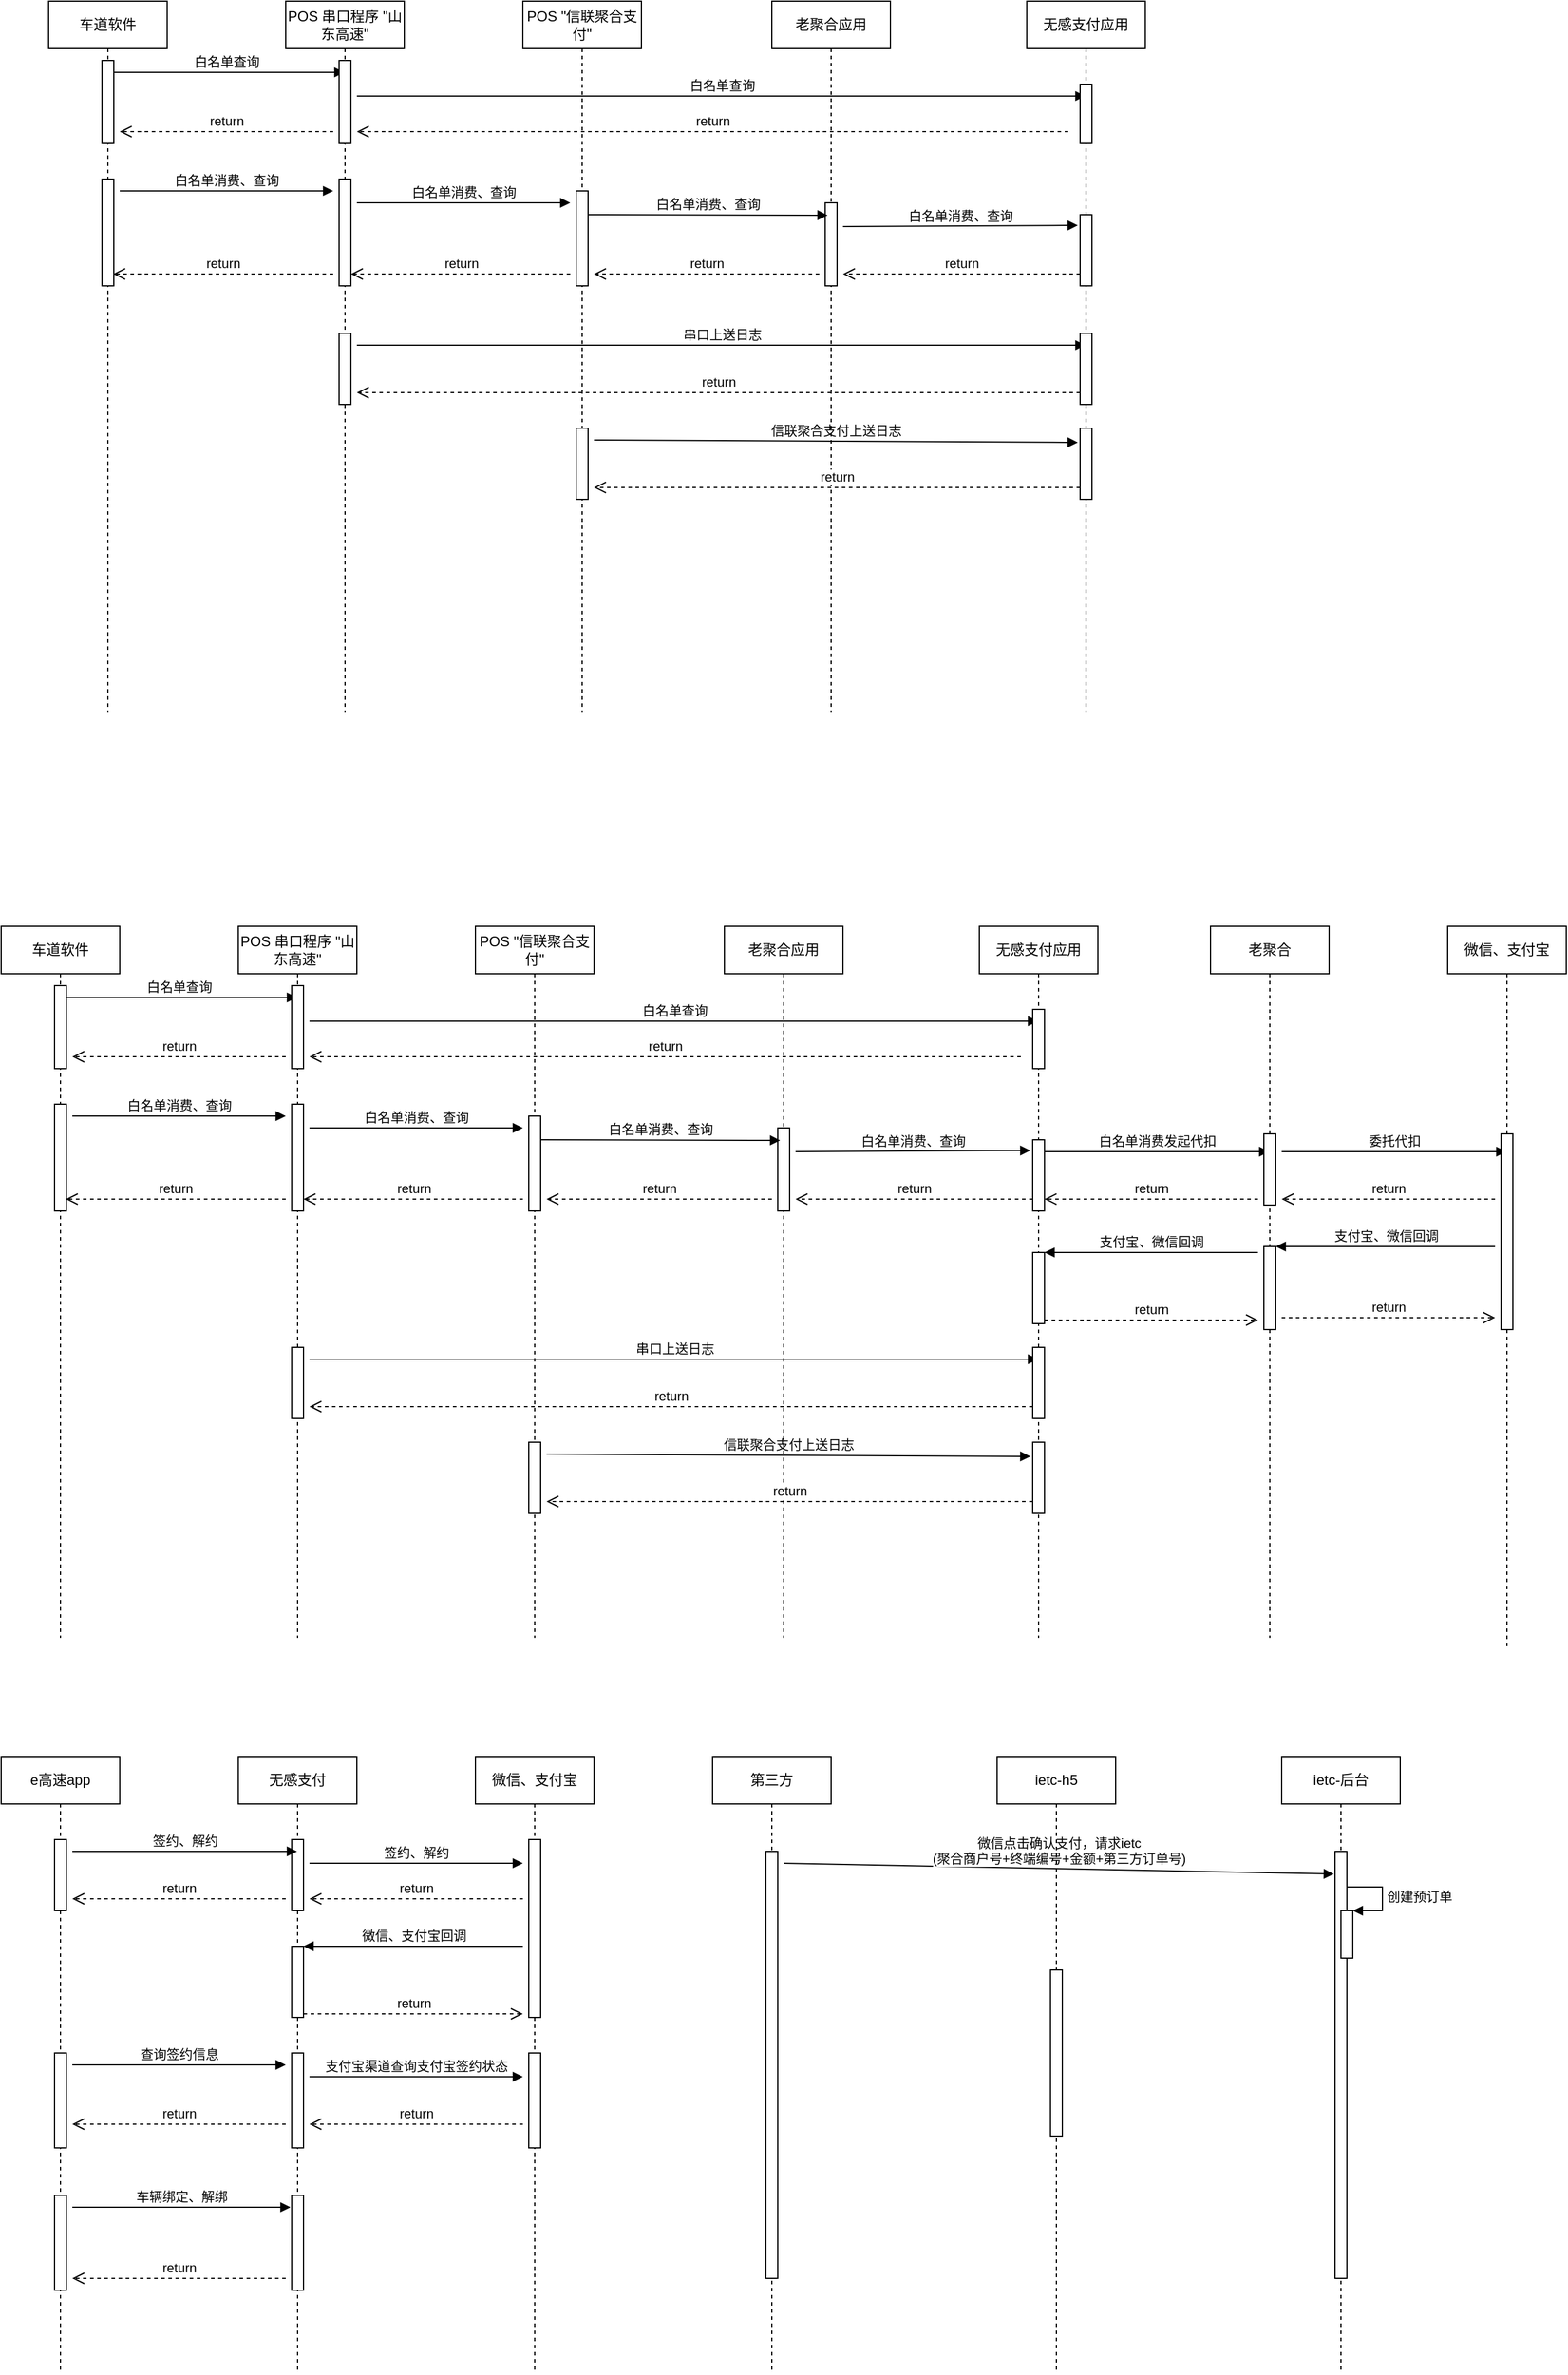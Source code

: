 <mxfile version="17.4.2" type="github">
  <diagram name="Page-1" id="13e1069c-82ec-6db2-03f1-153e76fe0fe0">
    <mxGraphModel dx="1422" dy="-56" grid="1" gridSize="10" guides="1" tooltips="1" connect="1" arrows="1" fold="1" page="1" pageScale="1" pageWidth="1100" pageHeight="850" background="none" math="0" shadow="0">
      <root>
        <mxCell id="0" />
        <mxCell id="1" parent="0" />
        <mxCell id="D-5Mkm0WoFAVphHgILJh-1" value="车道软件" style="shape=umlLifeline;perimeter=lifelinePerimeter;whiteSpace=wrap;html=1;container=1;collapsible=0;recursiveResize=0;outlineConnect=0;" parent="1" vertex="1">
          <mxGeometry x="80" y="920" width="100" height="600" as="geometry" />
        </mxCell>
        <mxCell id="D-5Mkm0WoFAVphHgILJh-15" value="白名单查询" style="html=1;verticalAlign=bottom;endArrow=block;rounded=0;" parent="D-5Mkm0WoFAVphHgILJh-1" target="D-5Mkm0WoFAVphHgILJh-2" edge="1">
          <mxGeometry width="80" relative="1" as="geometry">
            <mxPoint x="50" y="60" as="sourcePoint" />
            <mxPoint x="130" y="60" as="targetPoint" />
          </mxGeometry>
        </mxCell>
        <mxCell id="D-5Mkm0WoFAVphHgILJh-21" value="" style="html=1;points=[];perimeter=orthogonalPerimeter;" parent="D-5Mkm0WoFAVphHgILJh-1" vertex="1">
          <mxGeometry x="45" y="50" width="10" height="70" as="geometry" />
        </mxCell>
        <mxCell id="D-5Mkm0WoFAVphHgILJh-22" value="" style="html=1;points=[];perimeter=orthogonalPerimeter;" parent="D-5Mkm0WoFAVphHgILJh-1" vertex="1">
          <mxGeometry x="45" y="150" width="10" height="90" as="geometry" />
        </mxCell>
        <mxCell id="D-5Mkm0WoFAVphHgILJh-23" value="白名单消费、查询" style="html=1;verticalAlign=bottom;endArrow=block;rounded=0;" parent="D-5Mkm0WoFAVphHgILJh-1" edge="1">
          <mxGeometry width="80" relative="1" as="geometry">
            <mxPoint x="60" y="160" as="sourcePoint" />
            <mxPoint x="240" y="160" as="targetPoint" />
          </mxGeometry>
        </mxCell>
        <mxCell id="D-5Mkm0WoFAVphHgILJh-2" value="POS 串口程序 &quot;山东高速&quot;" style="shape=umlLifeline;perimeter=lifelinePerimeter;whiteSpace=wrap;html=1;container=1;collapsible=0;recursiveResize=0;outlineConnect=0;" parent="1" vertex="1">
          <mxGeometry x="280" y="920" width="100" height="600" as="geometry" />
        </mxCell>
        <mxCell id="D-5Mkm0WoFAVphHgILJh-13" value="" style="html=1;points=[];perimeter=orthogonalPerimeter;" parent="D-5Mkm0WoFAVphHgILJh-2" vertex="1">
          <mxGeometry x="45" y="150" width="10" height="90" as="geometry" />
        </mxCell>
        <mxCell id="D-5Mkm0WoFAVphHgILJh-14" value="" style="html=1;points=[];perimeter=orthogonalPerimeter;" parent="D-5Mkm0WoFAVphHgILJh-2" vertex="1">
          <mxGeometry x="45" y="280" width="10" height="60" as="geometry" />
        </mxCell>
        <mxCell id="D-5Mkm0WoFAVphHgILJh-17" value="白名单查询" style="html=1;verticalAlign=bottom;endArrow=block;rounded=0;" parent="D-5Mkm0WoFAVphHgILJh-2" target="D-5Mkm0WoFAVphHgILJh-5" edge="1">
          <mxGeometry width="80" relative="1" as="geometry">
            <mxPoint x="60" y="80" as="sourcePoint" />
            <mxPoint x="140" y="80" as="targetPoint" />
          </mxGeometry>
        </mxCell>
        <mxCell id="D-5Mkm0WoFAVphHgILJh-24" value="白名单消费、查询" style="html=1;verticalAlign=bottom;endArrow=block;rounded=0;" parent="D-5Mkm0WoFAVphHgILJh-2" edge="1">
          <mxGeometry width="80" relative="1" as="geometry">
            <mxPoint x="60" y="170" as="sourcePoint" />
            <mxPoint x="240" y="170" as="targetPoint" />
          </mxGeometry>
        </mxCell>
        <mxCell id="D-5Mkm0WoFAVphHgILJh-36" value="串口上送日志" style="html=1;verticalAlign=bottom;endArrow=block;rounded=0;" parent="D-5Mkm0WoFAVphHgILJh-2" target="D-5Mkm0WoFAVphHgILJh-5" edge="1">
          <mxGeometry width="80" relative="1" as="geometry">
            <mxPoint x="60" y="290" as="sourcePoint" />
            <mxPoint x="140" y="290" as="targetPoint" />
          </mxGeometry>
        </mxCell>
        <mxCell id="D-5Mkm0WoFAVphHgILJh-3" value="POS &quot;信联聚合支付&quot;" style="shape=umlLifeline;perimeter=lifelinePerimeter;whiteSpace=wrap;html=1;container=1;collapsible=0;recursiveResize=0;outlineConnect=0;" parent="1" vertex="1">
          <mxGeometry x="480" y="920" width="100" height="600" as="geometry" />
        </mxCell>
        <mxCell id="D-5Mkm0WoFAVphHgILJh-25" value="" style="html=1;points=[];perimeter=orthogonalPerimeter;" parent="D-5Mkm0WoFAVphHgILJh-3" vertex="1">
          <mxGeometry x="45" y="160" width="10" height="80" as="geometry" />
        </mxCell>
        <mxCell id="D-5Mkm0WoFAVphHgILJh-35" value="" style="html=1;points=[];perimeter=orthogonalPerimeter;" parent="D-5Mkm0WoFAVphHgILJh-3" vertex="1">
          <mxGeometry x="45" y="360" width="10" height="60" as="geometry" />
        </mxCell>
        <mxCell id="D-5Mkm0WoFAVphHgILJh-41" value="信联聚合支付上送日志" style="html=1;verticalAlign=bottom;endArrow=block;rounded=0;entryX=-0.2;entryY=0.2;entryDx=0;entryDy=0;entryPerimeter=0;" parent="D-5Mkm0WoFAVphHgILJh-3" target="D-5Mkm0WoFAVphHgILJh-40" edge="1">
          <mxGeometry width="80" relative="1" as="geometry">
            <mxPoint x="60" y="370" as="sourcePoint" />
            <mxPoint x="140" y="370" as="targetPoint" />
          </mxGeometry>
        </mxCell>
        <mxCell id="D-5Mkm0WoFAVphHgILJh-4" value="老聚合应用" style="shape=umlLifeline;perimeter=lifelinePerimeter;whiteSpace=wrap;html=1;container=1;collapsible=0;recursiveResize=0;outlineConnect=0;" parent="1" vertex="1">
          <mxGeometry x="690" y="920" width="100" height="600" as="geometry" />
        </mxCell>
        <mxCell id="D-5Mkm0WoFAVphHgILJh-27" value="" style="html=1;points=[];perimeter=orthogonalPerimeter;" parent="D-5Mkm0WoFAVphHgILJh-4" vertex="1">
          <mxGeometry x="45" y="170" width="10" height="70" as="geometry" />
        </mxCell>
        <mxCell id="D-5Mkm0WoFAVphHgILJh-29" value="白名单消费、查询" style="html=1;verticalAlign=bottom;endArrow=block;rounded=0;entryX=-0.2;entryY=0.15;entryDx=0;entryDy=0;entryPerimeter=0;" parent="D-5Mkm0WoFAVphHgILJh-4" target="D-5Mkm0WoFAVphHgILJh-28" edge="1">
          <mxGeometry width="80" relative="1" as="geometry">
            <mxPoint x="60" y="190" as="sourcePoint" />
            <mxPoint x="140" y="190" as="targetPoint" />
          </mxGeometry>
        </mxCell>
        <mxCell id="D-5Mkm0WoFAVphHgILJh-5" value="无感支付应用" style="shape=umlLifeline;perimeter=lifelinePerimeter;whiteSpace=wrap;html=1;container=1;collapsible=0;recursiveResize=0;outlineConnect=0;" parent="1" vertex="1">
          <mxGeometry x="905" y="920" width="100" height="600" as="geometry" />
        </mxCell>
        <mxCell id="D-5Mkm0WoFAVphHgILJh-19" value="" style="html=1;points=[];perimeter=orthogonalPerimeter;" parent="D-5Mkm0WoFAVphHgILJh-5" vertex="1">
          <mxGeometry x="45" y="70" width="10" height="50" as="geometry" />
        </mxCell>
        <mxCell id="D-5Mkm0WoFAVphHgILJh-28" value="" style="html=1;points=[];perimeter=orthogonalPerimeter;" parent="D-5Mkm0WoFAVphHgILJh-5" vertex="1">
          <mxGeometry x="45" y="180" width="10" height="60" as="geometry" />
        </mxCell>
        <mxCell id="D-5Mkm0WoFAVphHgILJh-38" value="" style="html=1;points=[];perimeter=orthogonalPerimeter;" parent="D-5Mkm0WoFAVphHgILJh-5" vertex="1">
          <mxGeometry x="45" y="280" width="10" height="60" as="geometry" />
        </mxCell>
        <mxCell id="D-5Mkm0WoFAVphHgILJh-37" value="return" style="html=1;verticalAlign=bottom;endArrow=open;dashed=1;endSize=8;rounded=0;" parent="D-5Mkm0WoFAVphHgILJh-5" edge="1">
          <mxGeometry relative="1" as="geometry">
            <mxPoint x="45" y="330" as="sourcePoint" />
            <mxPoint x="-565" y="330" as="targetPoint" />
          </mxGeometry>
        </mxCell>
        <mxCell id="D-5Mkm0WoFAVphHgILJh-40" value="" style="html=1;points=[];perimeter=orthogonalPerimeter;" parent="D-5Mkm0WoFAVphHgILJh-5" vertex="1">
          <mxGeometry x="45" y="360" width="10" height="60" as="geometry" />
        </mxCell>
        <mxCell id="D-5Mkm0WoFAVphHgILJh-11" value="" style="html=1;points=[];perimeter=orthogonalPerimeter;" parent="1" vertex="1">
          <mxGeometry x="325" y="970" width="10" height="70" as="geometry" />
        </mxCell>
        <mxCell id="D-5Mkm0WoFAVphHgILJh-18" value="return" style="html=1;verticalAlign=bottom;endArrow=open;dashed=1;endSize=8;rounded=0;" parent="1" edge="1">
          <mxGeometry relative="1" as="geometry">
            <mxPoint x="940" y="1030" as="sourcePoint" />
            <mxPoint x="340" y="1030" as="targetPoint" />
          </mxGeometry>
        </mxCell>
        <mxCell id="D-5Mkm0WoFAVphHgILJh-20" value="return" style="html=1;verticalAlign=bottom;endArrow=open;dashed=1;endSize=8;rounded=0;" parent="1" edge="1">
          <mxGeometry relative="1" as="geometry">
            <mxPoint x="320" y="1030" as="sourcePoint" />
            <mxPoint x="140" y="1030" as="targetPoint" />
          </mxGeometry>
        </mxCell>
        <mxCell id="D-5Mkm0WoFAVphHgILJh-26" value="白名单消费、查询" style="html=1;verticalAlign=bottom;endArrow=block;rounded=0;entryX=0.2;entryY=0.15;entryDx=0;entryDy=0;entryPerimeter=0;" parent="1" target="D-5Mkm0WoFAVphHgILJh-27" edge="1">
          <mxGeometry width="80" relative="1" as="geometry">
            <mxPoint x="535.5" y="1100" as="sourcePoint" />
            <mxPoint x="730" y="1100" as="targetPoint" />
          </mxGeometry>
        </mxCell>
        <mxCell id="D-5Mkm0WoFAVphHgILJh-30" value="return" style="html=1;verticalAlign=bottom;endArrow=open;dashed=1;endSize=8;rounded=0;" parent="1" edge="1">
          <mxGeometry relative="1" as="geometry">
            <mxPoint x="950" y="1150" as="sourcePoint" />
            <mxPoint x="750" y="1150" as="targetPoint" />
          </mxGeometry>
        </mxCell>
        <mxCell id="D-5Mkm0WoFAVphHgILJh-31" value="return" style="html=1;verticalAlign=bottom;endArrow=open;dashed=1;endSize=8;rounded=0;" parent="1" edge="1">
          <mxGeometry relative="1" as="geometry">
            <mxPoint x="730" y="1150" as="sourcePoint" />
            <mxPoint x="540" y="1150" as="targetPoint" />
          </mxGeometry>
        </mxCell>
        <mxCell id="D-5Mkm0WoFAVphHgILJh-32" value="return" style="html=1;verticalAlign=bottom;endArrow=open;dashed=1;endSize=8;rounded=0;" parent="1" edge="1">
          <mxGeometry relative="1" as="geometry">
            <mxPoint x="520" y="1150" as="sourcePoint" />
            <mxPoint x="335" y="1150" as="targetPoint" />
          </mxGeometry>
        </mxCell>
        <mxCell id="D-5Mkm0WoFAVphHgILJh-33" value="return" style="html=1;verticalAlign=bottom;endArrow=open;dashed=1;endSize=8;rounded=0;" parent="1" edge="1">
          <mxGeometry relative="1" as="geometry">
            <mxPoint x="320" y="1150" as="sourcePoint" />
            <mxPoint x="134.5" y="1150" as="targetPoint" />
          </mxGeometry>
        </mxCell>
        <mxCell id="D-5Mkm0WoFAVphHgILJh-42" value="return" style="html=1;verticalAlign=bottom;endArrow=open;dashed=1;endSize=8;rounded=0;exitX=0;exitY=0.833;exitDx=0;exitDy=0;exitPerimeter=0;" parent="1" source="D-5Mkm0WoFAVphHgILJh-40" edge="1">
          <mxGeometry relative="1" as="geometry">
            <mxPoint x="940" y="1330" as="sourcePoint" />
            <mxPoint x="540" y="1330" as="targetPoint" />
          </mxGeometry>
        </mxCell>
        <mxCell id="xb5AY5iqo3YvJbGLRZmN-33" value="车道软件" style="shape=umlLifeline;perimeter=lifelinePerimeter;whiteSpace=wrap;html=1;container=1;collapsible=0;recursiveResize=0;outlineConnect=0;" vertex="1" parent="1">
          <mxGeometry x="40" y="1700" width="100" height="600" as="geometry" />
        </mxCell>
        <mxCell id="xb5AY5iqo3YvJbGLRZmN-34" value="白名单查询" style="html=1;verticalAlign=bottom;endArrow=block;rounded=0;" edge="1" parent="xb5AY5iqo3YvJbGLRZmN-33" target="xb5AY5iqo3YvJbGLRZmN-38">
          <mxGeometry width="80" relative="1" as="geometry">
            <mxPoint x="50" y="60" as="sourcePoint" />
            <mxPoint x="130" y="60" as="targetPoint" />
          </mxGeometry>
        </mxCell>
        <mxCell id="xb5AY5iqo3YvJbGLRZmN-35" value="" style="html=1;points=[];perimeter=orthogonalPerimeter;" vertex="1" parent="xb5AY5iqo3YvJbGLRZmN-33">
          <mxGeometry x="45" y="50" width="10" height="70" as="geometry" />
        </mxCell>
        <mxCell id="xb5AY5iqo3YvJbGLRZmN-36" value="" style="html=1;points=[];perimeter=orthogonalPerimeter;" vertex="1" parent="xb5AY5iqo3YvJbGLRZmN-33">
          <mxGeometry x="45" y="150" width="10" height="90" as="geometry" />
        </mxCell>
        <mxCell id="xb5AY5iqo3YvJbGLRZmN-37" value="白名单消费、查询" style="html=1;verticalAlign=bottom;endArrow=block;rounded=0;" edge="1" parent="xb5AY5iqo3YvJbGLRZmN-33">
          <mxGeometry width="80" relative="1" as="geometry">
            <mxPoint x="60" y="160" as="sourcePoint" />
            <mxPoint x="240" y="160" as="targetPoint" />
          </mxGeometry>
        </mxCell>
        <mxCell id="xb5AY5iqo3YvJbGLRZmN-38" value="POS 串口程序 &quot;山东高速&quot;" style="shape=umlLifeline;perimeter=lifelinePerimeter;whiteSpace=wrap;html=1;container=1;collapsible=0;recursiveResize=0;outlineConnect=0;" vertex="1" parent="1">
          <mxGeometry x="240" y="1700" width="100" height="600" as="geometry" />
        </mxCell>
        <mxCell id="xb5AY5iqo3YvJbGLRZmN-39" value="" style="html=1;points=[];perimeter=orthogonalPerimeter;" vertex="1" parent="xb5AY5iqo3YvJbGLRZmN-38">
          <mxGeometry x="45" y="150" width="10" height="90" as="geometry" />
        </mxCell>
        <mxCell id="xb5AY5iqo3YvJbGLRZmN-40" value="" style="html=1;points=[];perimeter=orthogonalPerimeter;" vertex="1" parent="xb5AY5iqo3YvJbGLRZmN-38">
          <mxGeometry x="45" y="355" width="10" height="60" as="geometry" />
        </mxCell>
        <mxCell id="xb5AY5iqo3YvJbGLRZmN-41" value="白名单查询" style="html=1;verticalAlign=bottom;endArrow=block;rounded=0;" edge="1" parent="xb5AY5iqo3YvJbGLRZmN-38" target="xb5AY5iqo3YvJbGLRZmN-51">
          <mxGeometry width="80" relative="1" as="geometry">
            <mxPoint x="60" y="80" as="sourcePoint" />
            <mxPoint x="140" y="80" as="targetPoint" />
          </mxGeometry>
        </mxCell>
        <mxCell id="xb5AY5iqo3YvJbGLRZmN-42" value="白名单消费、查询" style="html=1;verticalAlign=bottom;endArrow=block;rounded=0;" edge="1" parent="xb5AY5iqo3YvJbGLRZmN-38">
          <mxGeometry width="80" relative="1" as="geometry">
            <mxPoint x="60" y="170" as="sourcePoint" />
            <mxPoint x="240" y="170" as="targetPoint" />
          </mxGeometry>
        </mxCell>
        <mxCell id="xb5AY5iqo3YvJbGLRZmN-43" value="串口上送日志" style="html=1;verticalAlign=bottom;endArrow=block;rounded=0;" edge="1" parent="xb5AY5iqo3YvJbGLRZmN-38">
          <mxGeometry width="80" relative="1" as="geometry">
            <mxPoint x="60" y="365" as="sourcePoint" />
            <mxPoint x="674.5" y="365" as="targetPoint" />
          </mxGeometry>
        </mxCell>
        <mxCell id="xb5AY5iqo3YvJbGLRZmN-44" value="POS &quot;信联聚合支付&quot;" style="shape=umlLifeline;perimeter=lifelinePerimeter;whiteSpace=wrap;html=1;container=1;collapsible=0;recursiveResize=0;outlineConnect=0;" vertex="1" parent="1">
          <mxGeometry x="440" y="1700" width="100" height="600" as="geometry" />
        </mxCell>
        <mxCell id="xb5AY5iqo3YvJbGLRZmN-45" value="" style="html=1;points=[];perimeter=orthogonalPerimeter;" vertex="1" parent="xb5AY5iqo3YvJbGLRZmN-44">
          <mxGeometry x="45" y="160" width="10" height="80" as="geometry" />
        </mxCell>
        <mxCell id="xb5AY5iqo3YvJbGLRZmN-46" value="" style="html=1;points=[];perimeter=orthogonalPerimeter;" vertex="1" parent="xb5AY5iqo3YvJbGLRZmN-44">
          <mxGeometry x="45" y="435" width="10" height="60" as="geometry" />
        </mxCell>
        <mxCell id="xb5AY5iqo3YvJbGLRZmN-47" value="信联聚合支付上送日志" style="html=1;verticalAlign=bottom;endArrow=block;rounded=0;entryX=-0.2;entryY=0.2;entryDx=0;entryDy=0;entryPerimeter=0;" edge="1" parent="xb5AY5iqo3YvJbGLRZmN-44" target="xb5AY5iqo3YvJbGLRZmN-56">
          <mxGeometry width="80" relative="1" as="geometry">
            <mxPoint x="60" y="445" as="sourcePoint" />
            <mxPoint x="140" y="445" as="targetPoint" />
          </mxGeometry>
        </mxCell>
        <mxCell id="xb5AY5iqo3YvJbGLRZmN-48" value="老聚合应用" style="shape=umlLifeline;perimeter=lifelinePerimeter;whiteSpace=wrap;html=1;container=1;collapsible=0;recursiveResize=0;outlineConnect=0;" vertex="1" parent="1">
          <mxGeometry x="650" y="1700" width="100" height="600" as="geometry" />
        </mxCell>
        <mxCell id="xb5AY5iqo3YvJbGLRZmN-49" value="" style="html=1;points=[];perimeter=orthogonalPerimeter;" vertex="1" parent="xb5AY5iqo3YvJbGLRZmN-48">
          <mxGeometry x="45" y="170" width="10" height="70" as="geometry" />
        </mxCell>
        <mxCell id="xb5AY5iqo3YvJbGLRZmN-50" value="白名单消费、查询" style="html=1;verticalAlign=bottom;endArrow=block;rounded=0;entryX=-0.2;entryY=0.15;entryDx=0;entryDy=0;entryPerimeter=0;" edge="1" parent="xb5AY5iqo3YvJbGLRZmN-48" target="xb5AY5iqo3YvJbGLRZmN-53">
          <mxGeometry width="80" relative="1" as="geometry">
            <mxPoint x="60" y="190" as="sourcePoint" />
            <mxPoint x="140" y="190" as="targetPoint" />
          </mxGeometry>
        </mxCell>
        <mxCell id="xb5AY5iqo3YvJbGLRZmN-51" value="无感支付应用" style="shape=umlLifeline;perimeter=lifelinePerimeter;whiteSpace=wrap;html=1;container=1;collapsible=0;recursiveResize=0;outlineConnect=0;" vertex="1" parent="1">
          <mxGeometry x="865" y="1700" width="100" height="600" as="geometry" />
        </mxCell>
        <mxCell id="xb5AY5iqo3YvJbGLRZmN-52" value="" style="html=1;points=[];perimeter=orthogonalPerimeter;" vertex="1" parent="xb5AY5iqo3YvJbGLRZmN-51">
          <mxGeometry x="45" y="70" width="10" height="50" as="geometry" />
        </mxCell>
        <mxCell id="xb5AY5iqo3YvJbGLRZmN-53" value="" style="html=1;points=[];perimeter=orthogonalPerimeter;" vertex="1" parent="xb5AY5iqo3YvJbGLRZmN-51">
          <mxGeometry x="45" y="180" width="10" height="60" as="geometry" />
        </mxCell>
        <mxCell id="xb5AY5iqo3YvJbGLRZmN-54" value="" style="html=1;points=[];perimeter=orthogonalPerimeter;" vertex="1" parent="xb5AY5iqo3YvJbGLRZmN-51">
          <mxGeometry x="45" y="355" width="10" height="60" as="geometry" />
        </mxCell>
        <mxCell id="xb5AY5iqo3YvJbGLRZmN-55" value="return" style="html=1;verticalAlign=bottom;endArrow=open;dashed=1;endSize=8;rounded=0;" edge="1" parent="xb5AY5iqo3YvJbGLRZmN-51">
          <mxGeometry relative="1" as="geometry">
            <mxPoint x="45" y="405" as="sourcePoint" />
            <mxPoint x="-565" y="405" as="targetPoint" />
          </mxGeometry>
        </mxCell>
        <mxCell id="xb5AY5iqo3YvJbGLRZmN-56" value="" style="html=1;points=[];perimeter=orthogonalPerimeter;" vertex="1" parent="xb5AY5iqo3YvJbGLRZmN-51">
          <mxGeometry x="45" y="435" width="10" height="60" as="geometry" />
        </mxCell>
        <mxCell id="xb5AY5iqo3YvJbGLRZmN-73" value="白名单消费发起代扣" style="html=1;verticalAlign=bottom;endArrow=block;rounded=0;" edge="1" parent="xb5AY5iqo3YvJbGLRZmN-51" target="xb5AY5iqo3YvJbGLRZmN-70">
          <mxGeometry width="80" relative="1" as="geometry">
            <mxPoint x="55" y="190" as="sourcePoint" />
            <mxPoint x="135" y="190" as="targetPoint" />
          </mxGeometry>
        </mxCell>
        <mxCell id="xb5AY5iqo3YvJbGLRZmN-113" value="" style="html=1;points=[];perimeter=orthogonalPerimeter;" vertex="1" parent="xb5AY5iqo3YvJbGLRZmN-51">
          <mxGeometry x="45" y="275" width="10" height="60" as="geometry" />
        </mxCell>
        <mxCell id="xb5AY5iqo3YvJbGLRZmN-57" value="" style="html=1;points=[];perimeter=orthogonalPerimeter;" vertex="1" parent="1">
          <mxGeometry x="285" y="1750" width="10" height="70" as="geometry" />
        </mxCell>
        <mxCell id="xb5AY5iqo3YvJbGLRZmN-58" value="return" style="html=1;verticalAlign=bottom;endArrow=open;dashed=1;endSize=8;rounded=0;" edge="1" parent="1">
          <mxGeometry relative="1" as="geometry">
            <mxPoint x="900" y="1810" as="sourcePoint" />
            <mxPoint x="300" y="1810" as="targetPoint" />
          </mxGeometry>
        </mxCell>
        <mxCell id="xb5AY5iqo3YvJbGLRZmN-59" value="return" style="html=1;verticalAlign=bottom;endArrow=open;dashed=1;endSize=8;rounded=0;" edge="1" parent="1">
          <mxGeometry relative="1" as="geometry">
            <mxPoint x="280" y="1810" as="sourcePoint" />
            <mxPoint x="100" y="1810" as="targetPoint" />
          </mxGeometry>
        </mxCell>
        <mxCell id="xb5AY5iqo3YvJbGLRZmN-60" value="白名单消费、查询" style="html=1;verticalAlign=bottom;endArrow=block;rounded=0;entryX=0.2;entryY=0.15;entryDx=0;entryDy=0;entryPerimeter=0;" edge="1" parent="1" target="xb5AY5iqo3YvJbGLRZmN-49">
          <mxGeometry width="80" relative="1" as="geometry">
            <mxPoint x="495.5" y="1880" as="sourcePoint" />
            <mxPoint x="690" y="1880" as="targetPoint" />
          </mxGeometry>
        </mxCell>
        <mxCell id="xb5AY5iqo3YvJbGLRZmN-61" value="return" style="html=1;verticalAlign=bottom;endArrow=open;dashed=1;endSize=8;rounded=0;" edge="1" parent="1">
          <mxGeometry relative="1" as="geometry">
            <mxPoint x="910" y="1930" as="sourcePoint" />
            <mxPoint x="710" y="1930" as="targetPoint" />
          </mxGeometry>
        </mxCell>
        <mxCell id="xb5AY5iqo3YvJbGLRZmN-62" value="return" style="html=1;verticalAlign=bottom;endArrow=open;dashed=1;endSize=8;rounded=0;" edge="1" parent="1">
          <mxGeometry relative="1" as="geometry">
            <mxPoint x="690" y="1930" as="sourcePoint" />
            <mxPoint x="500" y="1930" as="targetPoint" />
          </mxGeometry>
        </mxCell>
        <mxCell id="xb5AY5iqo3YvJbGLRZmN-63" value="return" style="html=1;verticalAlign=bottom;endArrow=open;dashed=1;endSize=8;rounded=0;" edge="1" parent="1">
          <mxGeometry relative="1" as="geometry">
            <mxPoint x="480" y="1930" as="sourcePoint" />
            <mxPoint x="295" y="1930" as="targetPoint" />
          </mxGeometry>
        </mxCell>
        <mxCell id="xb5AY5iqo3YvJbGLRZmN-64" value="return" style="html=1;verticalAlign=bottom;endArrow=open;dashed=1;endSize=8;rounded=0;" edge="1" parent="1">
          <mxGeometry relative="1" as="geometry">
            <mxPoint x="280" y="1930" as="sourcePoint" />
            <mxPoint x="94.5" y="1930" as="targetPoint" />
          </mxGeometry>
        </mxCell>
        <mxCell id="xb5AY5iqo3YvJbGLRZmN-65" value="return" style="html=1;verticalAlign=bottom;endArrow=open;dashed=1;endSize=8;rounded=0;exitX=0;exitY=0.833;exitDx=0;exitDy=0;exitPerimeter=0;" edge="1" parent="1" source="xb5AY5iqo3YvJbGLRZmN-56">
          <mxGeometry relative="1" as="geometry">
            <mxPoint x="900" y="2185" as="sourcePoint" />
            <mxPoint x="500" y="2185" as="targetPoint" />
          </mxGeometry>
        </mxCell>
        <mxCell id="xb5AY5iqo3YvJbGLRZmN-70" value="老聚合" style="shape=umlLifeline;perimeter=lifelinePerimeter;whiteSpace=wrap;html=1;container=1;collapsible=0;recursiveResize=0;outlineConnect=0;" vertex="1" parent="1">
          <mxGeometry x="1060" y="1700" width="100" height="600" as="geometry" />
        </mxCell>
        <mxCell id="xb5AY5iqo3YvJbGLRZmN-72" value="" style="html=1;points=[];perimeter=orthogonalPerimeter;" vertex="1" parent="xb5AY5iqo3YvJbGLRZmN-70">
          <mxGeometry x="45" y="175" width="10" height="60" as="geometry" />
        </mxCell>
        <mxCell id="xb5AY5iqo3YvJbGLRZmN-75" value="委托代扣" style="html=1;verticalAlign=bottom;endArrow=block;rounded=0;" edge="1" parent="xb5AY5iqo3YvJbGLRZmN-70" target="xb5AY5iqo3YvJbGLRZmN-71">
          <mxGeometry width="80" relative="1" as="geometry">
            <mxPoint x="60" y="190" as="sourcePoint" />
            <mxPoint x="140" y="190" as="targetPoint" />
          </mxGeometry>
        </mxCell>
        <mxCell id="xb5AY5iqo3YvJbGLRZmN-110" value="" style="html=1;points=[];perimeter=orthogonalPerimeter;" vertex="1" parent="xb5AY5iqo3YvJbGLRZmN-70">
          <mxGeometry x="45" y="270" width="10" height="70" as="geometry" />
        </mxCell>
        <mxCell id="xb5AY5iqo3YvJbGLRZmN-71" value="微信、支付宝" style="shape=umlLifeline;perimeter=lifelinePerimeter;whiteSpace=wrap;html=1;container=1;collapsible=0;recursiveResize=0;outlineConnect=0;" vertex="1" parent="1">
          <mxGeometry x="1260" y="1700" width="100" height="610" as="geometry" />
        </mxCell>
        <mxCell id="xb5AY5iqo3YvJbGLRZmN-74" value="" style="html=1;points=[];perimeter=orthogonalPerimeter;" vertex="1" parent="xb5AY5iqo3YvJbGLRZmN-71">
          <mxGeometry x="45" y="175" width="10" height="165" as="geometry" />
        </mxCell>
        <mxCell id="xb5AY5iqo3YvJbGLRZmN-85" value="return" style="html=1;verticalAlign=bottom;endArrow=open;dashed=1;endSize=8;rounded=0;" edge="1" parent="xb5AY5iqo3YvJbGLRZmN-71">
          <mxGeometry relative="1" as="geometry">
            <mxPoint x="40" y="230" as="sourcePoint" />
            <mxPoint x="-140" y="230" as="targetPoint" />
          </mxGeometry>
        </mxCell>
        <mxCell id="xb5AY5iqo3YvJbGLRZmN-78" value="e高速app" style="shape=umlLifeline;perimeter=lifelinePerimeter;whiteSpace=wrap;html=1;container=1;collapsible=0;recursiveResize=0;outlineConnect=0;" vertex="1" parent="1">
          <mxGeometry x="40" y="2400" width="100" height="520" as="geometry" />
        </mxCell>
        <mxCell id="xb5AY5iqo3YvJbGLRZmN-88" value="" style="html=1;points=[];perimeter=orthogonalPerimeter;" vertex="1" parent="xb5AY5iqo3YvJbGLRZmN-78">
          <mxGeometry x="45" y="70" width="10" height="60" as="geometry" />
        </mxCell>
        <mxCell id="xb5AY5iqo3YvJbGLRZmN-97" value="" style="html=1;points=[];perimeter=orthogonalPerimeter;" vertex="1" parent="xb5AY5iqo3YvJbGLRZmN-78">
          <mxGeometry x="45" y="250" width="10" height="80" as="geometry" />
        </mxCell>
        <mxCell id="xb5AY5iqo3YvJbGLRZmN-99" value="查询签约信息" style="html=1;verticalAlign=bottom;endArrow=block;rounded=0;" edge="1" parent="xb5AY5iqo3YvJbGLRZmN-78">
          <mxGeometry width="80" relative="1" as="geometry">
            <mxPoint x="60" y="260" as="sourcePoint" />
            <mxPoint x="240" y="260" as="targetPoint" />
          </mxGeometry>
        </mxCell>
        <mxCell id="xb5AY5iqo3YvJbGLRZmN-116" value="" style="html=1;points=[];perimeter=orthogonalPerimeter;" vertex="1" parent="xb5AY5iqo3YvJbGLRZmN-78">
          <mxGeometry x="45" y="370" width="10" height="80" as="geometry" />
        </mxCell>
        <mxCell id="xb5AY5iqo3YvJbGLRZmN-118" value="车辆绑定、解绑" style="html=1;verticalAlign=bottom;endArrow=block;rounded=0;entryX=-0.1;entryY=0.125;entryDx=0;entryDy=0;entryPerimeter=0;" edge="1" parent="xb5AY5iqo3YvJbGLRZmN-78" target="xb5AY5iqo3YvJbGLRZmN-117">
          <mxGeometry width="80" relative="1" as="geometry">
            <mxPoint x="60" y="380" as="sourcePoint" />
            <mxPoint x="140" y="380" as="targetPoint" />
          </mxGeometry>
        </mxCell>
        <mxCell id="xb5AY5iqo3YvJbGLRZmN-79" value="无感支付" style="shape=umlLifeline;perimeter=lifelinePerimeter;whiteSpace=wrap;html=1;container=1;collapsible=0;recursiveResize=0;outlineConnect=0;" vertex="1" parent="1">
          <mxGeometry x="240" y="2400" width="100" height="520" as="geometry" />
        </mxCell>
        <mxCell id="xb5AY5iqo3YvJbGLRZmN-89" value="" style="html=1;points=[];perimeter=orthogonalPerimeter;" vertex="1" parent="xb5AY5iqo3YvJbGLRZmN-79">
          <mxGeometry x="45" y="70" width="10" height="60" as="geometry" />
        </mxCell>
        <mxCell id="xb5AY5iqo3YvJbGLRZmN-91" value="签约、解约" style="html=1;verticalAlign=bottom;endArrow=block;rounded=0;" edge="1" parent="xb5AY5iqo3YvJbGLRZmN-79">
          <mxGeometry width="80" relative="1" as="geometry">
            <mxPoint x="60" y="90" as="sourcePoint" />
            <mxPoint x="240" y="90" as="targetPoint" />
          </mxGeometry>
        </mxCell>
        <mxCell id="xb5AY5iqo3YvJbGLRZmN-98" value="" style="html=1;points=[];perimeter=orthogonalPerimeter;" vertex="1" parent="xb5AY5iqo3YvJbGLRZmN-79">
          <mxGeometry x="45" y="250" width="10" height="80" as="geometry" />
        </mxCell>
        <mxCell id="xb5AY5iqo3YvJbGLRZmN-101" value="支付宝渠道查询支付宝签约状态" style="html=1;verticalAlign=bottom;endArrow=block;rounded=0;" edge="1" parent="xb5AY5iqo3YvJbGLRZmN-79">
          <mxGeometry width="80" relative="1" as="geometry">
            <mxPoint x="60" y="270" as="sourcePoint" />
            <mxPoint x="240" y="270" as="targetPoint" />
          </mxGeometry>
        </mxCell>
        <mxCell id="xb5AY5iqo3YvJbGLRZmN-103" value="" style="html=1;points=[];perimeter=orthogonalPerimeter;" vertex="1" parent="xb5AY5iqo3YvJbGLRZmN-79">
          <mxGeometry x="45" y="160" width="10" height="60" as="geometry" />
        </mxCell>
        <mxCell id="xb5AY5iqo3YvJbGLRZmN-117" value="" style="html=1;points=[];perimeter=orthogonalPerimeter;" vertex="1" parent="xb5AY5iqo3YvJbGLRZmN-79">
          <mxGeometry x="45" y="370" width="10" height="80" as="geometry" />
        </mxCell>
        <mxCell id="xb5AY5iqo3YvJbGLRZmN-80" value="微信、支付宝" style="shape=umlLifeline;perimeter=lifelinePerimeter;whiteSpace=wrap;html=1;container=1;collapsible=0;recursiveResize=0;outlineConnect=0;" vertex="1" parent="1">
          <mxGeometry x="440" y="2400" width="100" height="520" as="geometry" />
        </mxCell>
        <mxCell id="xb5AY5iqo3YvJbGLRZmN-90" value="" style="html=1;points=[];perimeter=orthogonalPerimeter;" vertex="1" parent="xb5AY5iqo3YvJbGLRZmN-80">
          <mxGeometry x="45" y="70" width="10" height="150" as="geometry" />
        </mxCell>
        <mxCell id="xb5AY5iqo3YvJbGLRZmN-100" value="" style="html=1;points=[];perimeter=orthogonalPerimeter;" vertex="1" parent="xb5AY5iqo3YvJbGLRZmN-80">
          <mxGeometry x="45" y="250" width="10" height="80" as="geometry" />
        </mxCell>
        <mxCell id="xb5AY5iqo3YvJbGLRZmN-86" value="return" style="html=1;verticalAlign=bottom;endArrow=open;dashed=1;endSize=8;rounded=0;" edge="1" parent="1">
          <mxGeometry relative="1" as="geometry">
            <mxPoint x="1100" y="1930" as="sourcePoint" />
            <mxPoint x="920" y="1930" as="targetPoint" />
          </mxGeometry>
        </mxCell>
        <mxCell id="xb5AY5iqo3YvJbGLRZmN-87" value="签约、解约" style="html=1;verticalAlign=bottom;endArrow=block;rounded=0;" edge="1" parent="1" target="xb5AY5iqo3YvJbGLRZmN-79">
          <mxGeometry width="80" relative="1" as="geometry">
            <mxPoint x="100" y="2480" as="sourcePoint" />
            <mxPoint x="180" y="2480" as="targetPoint" />
          </mxGeometry>
        </mxCell>
        <mxCell id="xb5AY5iqo3YvJbGLRZmN-92" value="return" style="html=1;verticalAlign=bottom;endArrow=open;dashed=1;endSize=8;rounded=0;" edge="1" parent="1">
          <mxGeometry relative="1" as="geometry">
            <mxPoint x="480" y="2520" as="sourcePoint" />
            <mxPoint x="300" y="2520" as="targetPoint" />
          </mxGeometry>
        </mxCell>
        <mxCell id="xb5AY5iqo3YvJbGLRZmN-93" value="return" style="html=1;verticalAlign=bottom;endArrow=open;dashed=1;endSize=8;rounded=0;" edge="1" parent="1">
          <mxGeometry relative="1" as="geometry">
            <mxPoint x="280" y="2520" as="sourcePoint" />
            <mxPoint x="100" y="2520" as="targetPoint" />
          </mxGeometry>
        </mxCell>
        <mxCell id="xb5AY5iqo3YvJbGLRZmN-102" value="return" style="html=1;verticalAlign=bottom;endArrow=open;dashed=1;endSize=8;rounded=0;" edge="1" parent="1">
          <mxGeometry relative="1" as="geometry">
            <mxPoint x="280" y="2710" as="sourcePoint" />
            <mxPoint x="100" y="2710" as="targetPoint" />
          </mxGeometry>
        </mxCell>
        <mxCell id="xb5AY5iqo3YvJbGLRZmN-104" value="微信、支付宝回调" style="html=1;verticalAlign=bottom;endArrow=block;entryX=1;entryY=0;rounded=0;" edge="1" target="xb5AY5iqo3YvJbGLRZmN-103" parent="1">
          <mxGeometry relative="1" as="geometry">
            <mxPoint x="480" y="2560" as="sourcePoint" />
          </mxGeometry>
        </mxCell>
        <mxCell id="xb5AY5iqo3YvJbGLRZmN-105" value="return" style="html=1;verticalAlign=bottom;endArrow=open;dashed=1;endSize=8;exitX=1;exitY=0.95;rounded=0;" edge="1" source="xb5AY5iqo3YvJbGLRZmN-103" parent="1">
          <mxGeometry relative="1" as="geometry">
            <mxPoint x="480" y="2617" as="targetPoint" />
          </mxGeometry>
        </mxCell>
        <mxCell id="xb5AY5iqo3YvJbGLRZmN-106" value="return" style="html=1;verticalAlign=bottom;endArrow=open;dashed=1;endSize=8;rounded=0;" edge="1" parent="1">
          <mxGeometry relative="1" as="geometry">
            <mxPoint x="480" y="2710" as="sourcePoint" />
            <mxPoint x="300" y="2710" as="targetPoint" />
          </mxGeometry>
        </mxCell>
        <mxCell id="xb5AY5iqo3YvJbGLRZmN-111" value="支付宝、微信回调" style="html=1;verticalAlign=bottom;endArrow=block;entryX=1;entryY=0;rounded=0;" edge="1" target="xb5AY5iqo3YvJbGLRZmN-110" parent="1">
          <mxGeometry relative="1" as="geometry">
            <mxPoint x="1300" y="1970" as="sourcePoint" />
          </mxGeometry>
        </mxCell>
        <mxCell id="xb5AY5iqo3YvJbGLRZmN-112" value="return" style="html=1;verticalAlign=bottom;endArrow=open;dashed=1;endSize=8;rounded=0;" edge="1" parent="1">
          <mxGeometry relative="1" as="geometry">
            <mxPoint x="1300" y="2030" as="targetPoint" />
            <mxPoint x="1120" y="2030" as="sourcePoint" />
          </mxGeometry>
        </mxCell>
        <mxCell id="xb5AY5iqo3YvJbGLRZmN-114" value="支付宝、微信回调" style="html=1;verticalAlign=bottom;endArrow=block;entryX=1;entryY=0;rounded=0;" edge="1" target="xb5AY5iqo3YvJbGLRZmN-113" parent="1">
          <mxGeometry relative="1" as="geometry">
            <mxPoint x="1100" y="1975" as="sourcePoint" />
          </mxGeometry>
        </mxCell>
        <mxCell id="xb5AY5iqo3YvJbGLRZmN-115" value="return" style="html=1;verticalAlign=bottom;endArrow=open;dashed=1;endSize=8;exitX=1;exitY=0.95;rounded=0;" edge="1" source="xb5AY5iqo3YvJbGLRZmN-113" parent="1">
          <mxGeometry relative="1" as="geometry">
            <mxPoint x="1100" y="2032" as="targetPoint" />
          </mxGeometry>
        </mxCell>
        <mxCell id="xb5AY5iqo3YvJbGLRZmN-119" value="return" style="html=1;verticalAlign=bottom;endArrow=open;dashed=1;endSize=8;rounded=0;" edge="1" parent="1">
          <mxGeometry relative="1" as="geometry">
            <mxPoint x="280" y="2840" as="sourcePoint" />
            <mxPoint x="100" y="2840" as="targetPoint" />
          </mxGeometry>
        </mxCell>
        <mxCell id="xb5AY5iqo3YvJbGLRZmN-120" value="第三方" style="shape=umlLifeline;perimeter=lifelinePerimeter;whiteSpace=wrap;html=1;container=1;collapsible=0;recursiveResize=0;outlineConnect=0;" vertex="1" parent="1">
          <mxGeometry x="640" y="2400" width="100" height="520" as="geometry" />
        </mxCell>
        <mxCell id="xb5AY5iqo3YvJbGLRZmN-123" value="" style="html=1;points=[];perimeter=orthogonalPerimeter;" vertex="1" parent="xb5AY5iqo3YvJbGLRZmN-120">
          <mxGeometry x="45" y="80" width="10" height="360" as="geometry" />
        </mxCell>
        <mxCell id="xb5AY5iqo3YvJbGLRZmN-125" value="微信点击确认支付，请求ietc&lt;br&gt;(聚合商户号+终端编号+金额+第三方订单号)" style="html=1;verticalAlign=bottom;endArrow=block;rounded=0;entryX=-0.1;entryY=0.053;entryDx=0;entryDy=0;entryPerimeter=0;" edge="1" parent="xb5AY5iqo3YvJbGLRZmN-120" target="xb5AY5iqo3YvJbGLRZmN-124">
          <mxGeometry width="80" relative="1" as="geometry">
            <mxPoint x="60" y="90" as="sourcePoint" />
            <mxPoint x="140" y="90" as="targetPoint" />
          </mxGeometry>
        </mxCell>
        <mxCell id="xb5AY5iqo3YvJbGLRZmN-121" value="ietc-h5" style="shape=umlLifeline;perimeter=lifelinePerimeter;whiteSpace=wrap;html=1;container=1;collapsible=0;recursiveResize=0;outlineConnect=0;" vertex="1" parent="1">
          <mxGeometry x="880" y="2400" width="100" height="520" as="geometry" />
        </mxCell>
        <mxCell id="xb5AY5iqo3YvJbGLRZmN-128" value="" style="html=1;points=[];perimeter=orthogonalPerimeter;" vertex="1" parent="xb5AY5iqo3YvJbGLRZmN-121">
          <mxGeometry x="45" y="180" width="10" height="140" as="geometry" />
        </mxCell>
        <mxCell id="xb5AY5iqo3YvJbGLRZmN-122" value="ietc-后台" style="shape=umlLifeline;perimeter=lifelinePerimeter;whiteSpace=wrap;html=1;container=1;collapsible=0;recursiveResize=0;outlineConnect=0;" vertex="1" parent="1">
          <mxGeometry x="1120" y="2400" width="100" height="520" as="geometry" />
        </mxCell>
        <mxCell id="xb5AY5iqo3YvJbGLRZmN-124" value="" style="html=1;points=[];perimeter=orthogonalPerimeter;" vertex="1" parent="xb5AY5iqo3YvJbGLRZmN-122">
          <mxGeometry x="45" y="80" width="10" height="360" as="geometry" />
        </mxCell>
        <mxCell id="xb5AY5iqo3YvJbGLRZmN-126" value="" style="html=1;points=[];perimeter=orthogonalPerimeter;" vertex="1" parent="xb5AY5iqo3YvJbGLRZmN-122">
          <mxGeometry x="50" y="130" width="10" height="40" as="geometry" />
        </mxCell>
        <mxCell id="xb5AY5iqo3YvJbGLRZmN-127" value="创建预订单" style="edgeStyle=orthogonalEdgeStyle;html=1;align=left;spacingLeft=2;endArrow=block;rounded=0;entryX=1;entryY=0;" edge="1" target="xb5AY5iqo3YvJbGLRZmN-126" parent="xb5AY5iqo3YvJbGLRZmN-122">
          <mxGeometry relative="1" as="geometry">
            <mxPoint x="55" y="110" as="sourcePoint" />
            <Array as="points">
              <mxPoint x="85" y="110" />
            </Array>
          </mxGeometry>
        </mxCell>
      </root>
    </mxGraphModel>
  </diagram>
</mxfile>
